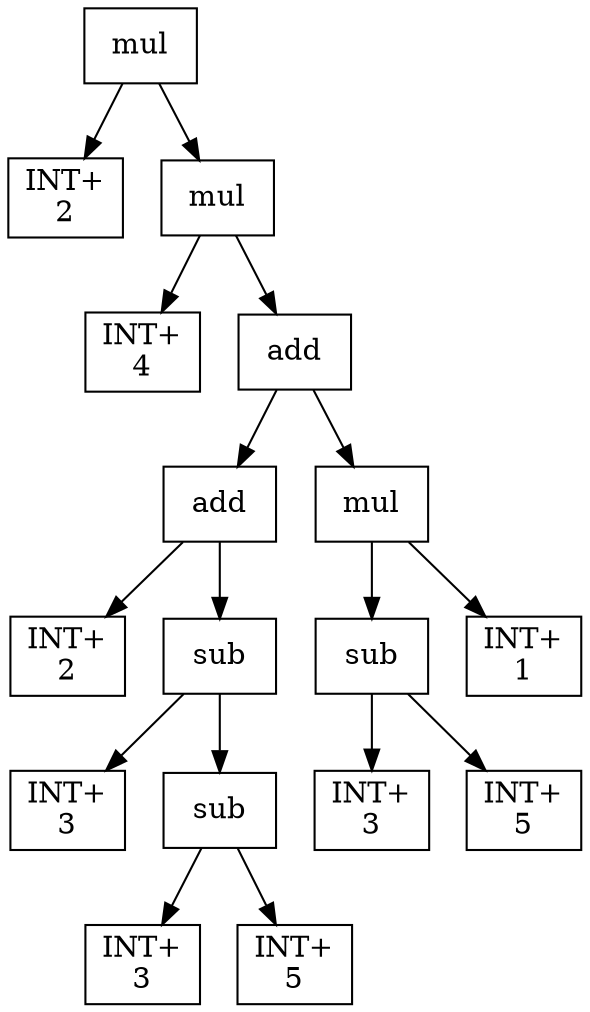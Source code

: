 digraph expr {
  node [shape=box];
  n1 [label="mul"];
  n2 [label="INT+\n2"];
  n3 [label="mul"];
  n4 [label="INT+\n4"];
  n5 [label="add"];
  n6 [label="add"];
  n7 [label="INT+\n2"];
  n8 [label="sub"];
  n9 [label="INT+\n3"];
  n10 [label="sub"];
  n11 [label="INT+\n3"];
  n12 [label="INT+\n5"];
  n10 -> n11;
  n10 -> n12;
  n8 -> n9;
  n8 -> n10;
  n6 -> n7;
  n6 -> n8;
  n13 [label="mul"];
  n14 [label="sub"];
  n15 [label="INT+\n3"];
  n16 [label="INT+\n5"];
  n14 -> n15;
  n14 -> n16;
  n17 [label="INT+\n1"];
  n13 -> n14;
  n13 -> n17;
  n5 -> n6;
  n5 -> n13;
  n3 -> n4;
  n3 -> n5;
  n1 -> n2;
  n1 -> n3;
}